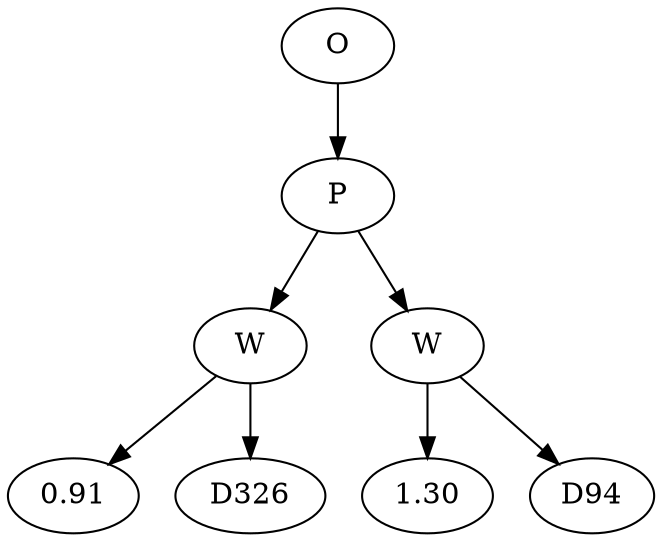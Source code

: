 // Tree
digraph {
	3006693 [label=O]
	3006694 [label=P]
	3006693 -> 3006694
	3006695 [label=W]
	3006694 -> 3006695
	3006696 [label=0.91]
	3006695 -> 3006696
	3006697 [label=D326]
	3006695 -> 3006697
	3006698 [label=W]
	3006694 -> 3006698
	3006699 [label=1.30]
	3006698 -> 3006699
	3006700 [label=D94]
	3006698 -> 3006700
}

